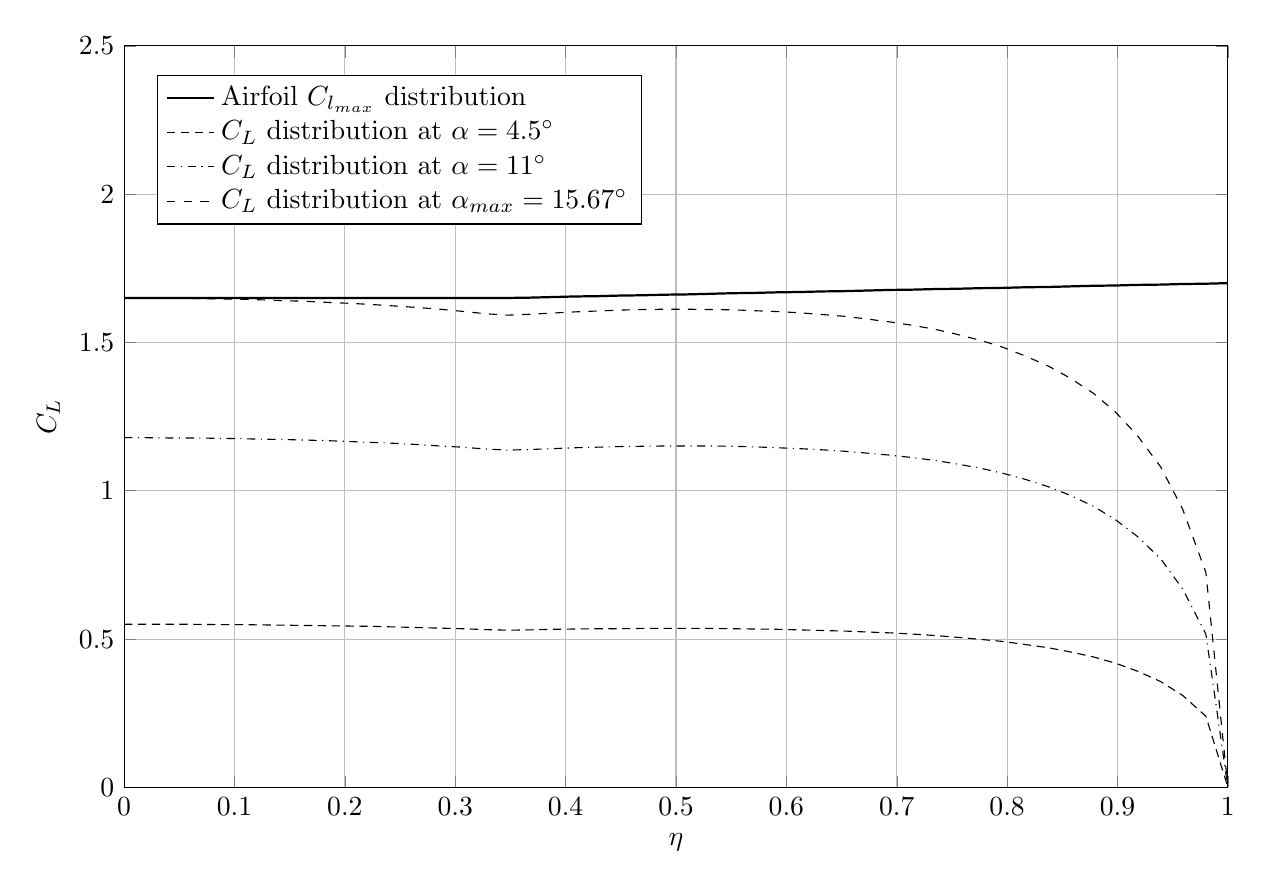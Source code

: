 %Stall Path of Wing 

\begin{tikzpicture}
\begin{axis}[
width=15.6cm,
height=11cm,
scaled ticks=false, tick label style={/pgf/number format/fixed},
xmin=0,
xmax=1,
xlabel={$\eta$},
xmajorgrids,
ymin=0,
ymax=2.5,
ylabel={$C_L$ },
ymajorgrids,
legend style={at={(0.03,0.86)},anchor=west,draw=black,fill=white,legend cell align=left},
legend entries = {Airfoil $C_{l_{max}}$ distribution\\$C_L$ distribution at $\alpha = 4.5^{\circ}$\\$C_L$ distribution at $\alpha = 11^{\circ}$\\$C_L$ distribution at $\alpha_{max} = 15.67^{\circ}$\\}
]

\addplot [
color=black,
thick
]
table[row sep=crcr]{
0.0	1.65\\
0.02	1.65\\
0.041	1.65\\
0.061	1.65\\
0.082	1.65\\
0.102	1.65\\
0.122	1.65\\
0.143	1.65\\
0.163	1.65\\
0.184	1.65\\
0.204	1.65\\
0.224	1.65\\
0.245	1.65\\
0.265	1.65\\
0.286	1.65\\
0.306	1.65\\
0.327	1.65\\
0.347	1.65\\
0.367	1.651\\
0.388	1.653\\
0.408	1.655\\
0.429	1.656\\
0.449	1.658\\
0.469	1.659\\
0.49	1.661\\
0.51	1.662\\
0.531	1.664\\
0.551	1.666\\
0.571	1.667\\
0.592	1.669\\
0.612	1.67\\
0.633	1.672\\
0.653	1.673\\
0.673	1.675\\
0.694	1.677\\
0.714	1.678\\
0.735	1.68\\
0.755	1.681\\
0.776	1.683\\
0.796	1.684\\
0.816	1.686\\
0.837	1.687\\
0.857	1.689\\
0.878	1.691\\
0.898	1.692\\
0.918	1.694\\
0.939	1.695\\
0.959	1.697\\
0.98	1.698\\
1.0	1.7\\
};

\addplot [
color=black,
densely dashed
]
table[row sep=crcr]{
0.0	0.55\\
0.02	0.55\\
0.041	0.55\\
0.061	0.55\\
0.082	0.549\\
0.102	0.549\\
0.122	0.548\\
0.143	0.547\\
0.163	0.546\\
0.184	0.545\\
0.204	0.544\\
0.224	0.543\\
0.245	0.541\\
0.265	0.539\\
0.286	0.537\\
0.306	0.535\\
0.327	0.532\\
0.347	0.53\\
0.367	0.531\\
0.388	0.533\\
0.408	0.534\\
0.429	0.535\\
0.449	0.535\\
0.469	0.536\\
0.49	0.536\\
0.51	0.536\\
0.531	0.536\\
0.551	0.535\\
0.571	0.534\\
0.592	0.533\\
0.612	0.531\\
0.633	0.529\\
0.653	0.527\\
0.673	0.524\\
0.694	0.521\\
0.714	0.517\\
0.735	0.512\\
0.755	0.506\\
0.776	0.499\\
0.796	0.492\\
0.816	0.482\\
0.837	0.471\\
0.857	0.457\\
0.878	0.44\\
0.898	0.419\\
0.918	0.392\\
0.939	0.357\\
0.959	0.31\\
0.98	0.24\\
1.0	0.0\\
};

\addplot [
color=black,
dashdotted
]
table[row sep=crcr]{
0.0	1.179\\
0.02	1.179\\
0.041	1.178\\
0.061	1.178\\
0.082	1.177\\
0.102	1.176\\
0.122	1.174\\
0.143	1.173\\
0.163	1.171\\
0.184	1.169\\
0.204	1.166\\
0.224	1.163\\
0.245	1.16\\
0.265	1.156\\
0.286	1.151\\
0.306	1.147\\
0.327	1.141\\
0.347	1.137\\
0.367	1.139\\
0.388	1.142\\
0.408	1.145\\
0.429	1.147\\
0.449	1.149\\
0.469	1.15\\
0.49	1.151\\
0.51	1.151\\
0.531	1.151\\
0.551	1.15\\
0.571	1.148\\
0.592	1.145\\
0.612	1.142\\
0.633	1.138\\
0.653	1.133\\
0.673	1.127\\
0.694	1.12\\
0.714	1.112\\
0.735	1.102\\
0.755	1.09\\
0.776	1.076\\
0.796	1.059\\
0.816	1.039\\
0.837	1.014\\
0.857	0.985\\
0.878	0.948\\
0.898	0.903\\
0.918	0.846\\
0.939	0.771\\
0.959	0.669\\
0.98	0.517\\
1.0	0.0\\
};

\addplot [
color=black,
dashed
]
table[row sep=crcr]{
0.0	1.65\\
0.02	1.65\\
0.041	1.649\\
0.061	1.648\\
0.082	1.647\\
0.102	1.646\\
0.122	1.644\\
0.143	1.641\\
0.163	1.639\\
0.184	1.635\\
0.204	1.632\\
0.224	1.628\\
0.245	1.623\\
0.265	1.618\\
0.286	1.612\\
0.306	1.605\\
0.327	1.597\\
0.347	1.592\\
0.367	1.595\\
0.388	1.599\\
0.408	1.603\\
0.429	1.606\\
0.449	1.609\\
0.469	1.611\\
0.49	1.612\\
0.51	1.612\\
0.531	1.611\\
0.551	1.61\\
0.571	1.607\\
0.592	1.604\\
0.612	1.6\\
0.633	1.594\\
0.653	1.588\\
0.673	1.579\\
0.694	1.569\\
0.714	1.558\\
0.735	1.544\\
0.755	1.527\\
0.776	1.507\\
0.796	1.484\\
0.816	1.455\\
0.837	1.421\\
0.857	1.38\\
0.878	1.329\\
0.898	1.266\\
0.918	1.186\\
0.939	1.081\\
0.959	0.938\\
0.98	0.725\\
1.0	0.0\\
};
\end{axis}
\end{tikzpicture}%
